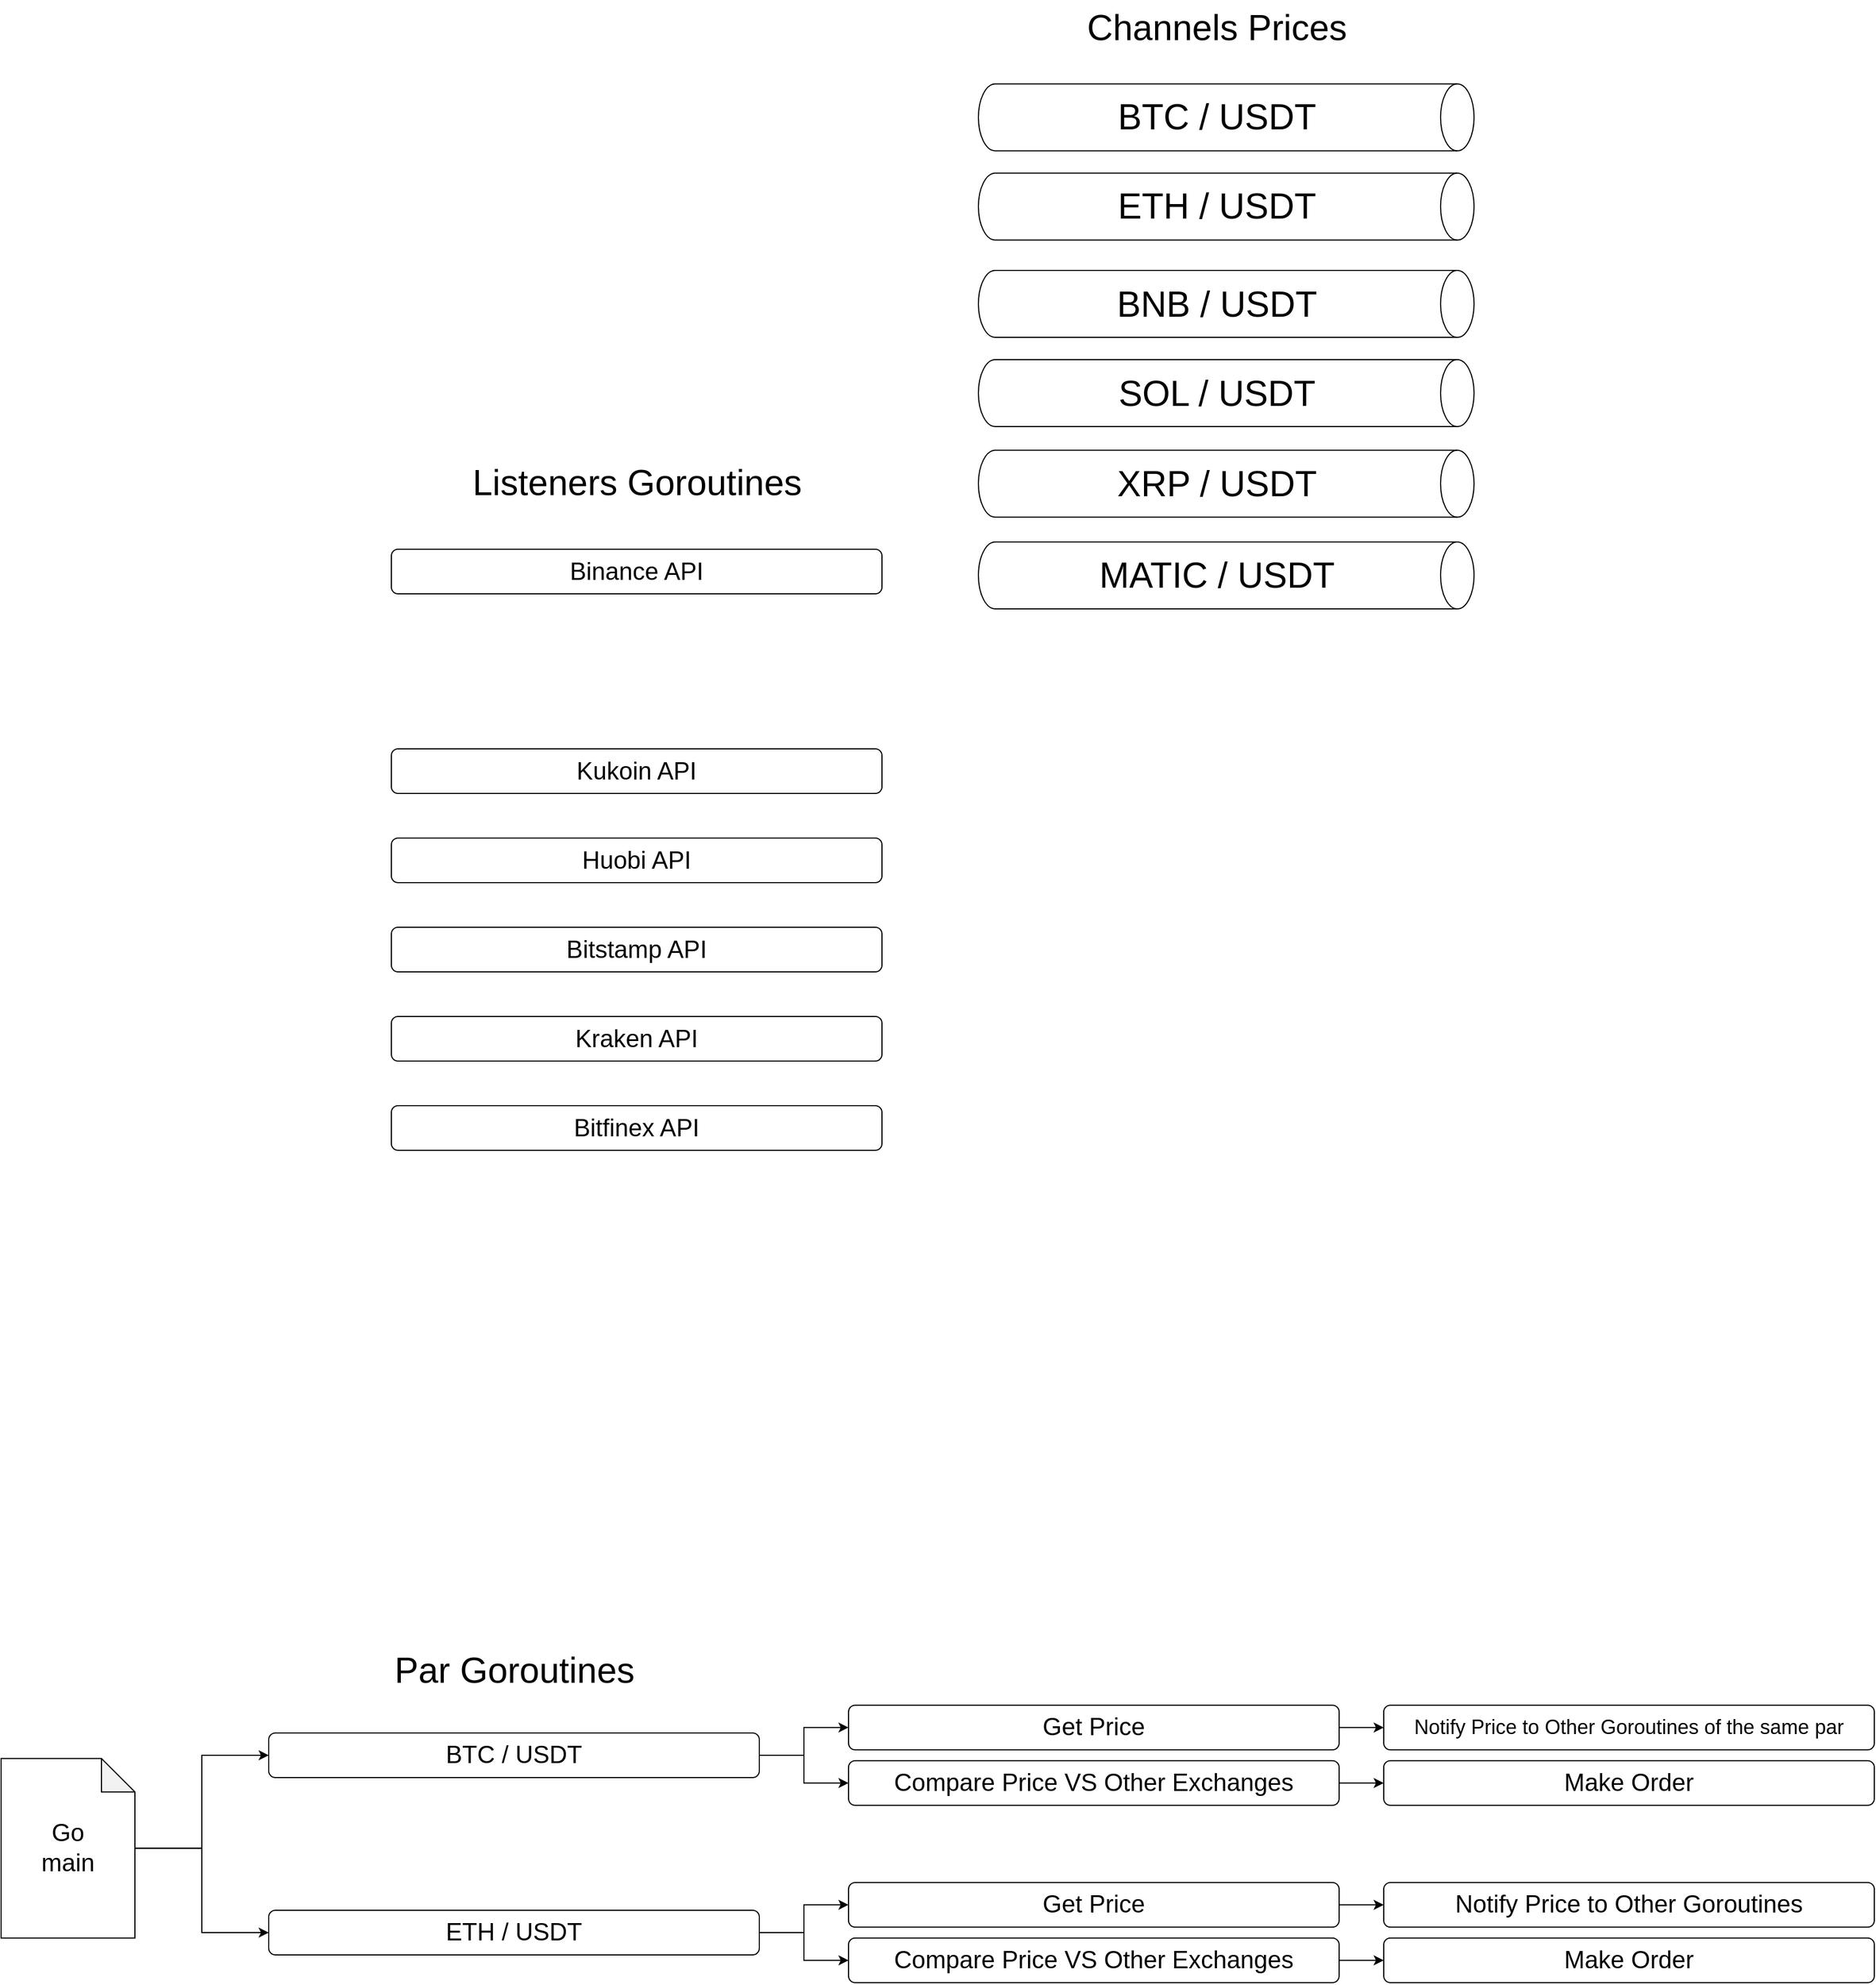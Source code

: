 <mxfile version="20.7.4" type="device"><diagram id="G9IsEOPC-KeCfkp9JTdM" name="Page-1"><mxGraphModel dx="2363" dy="4667" grid="1" gridSize="10" guides="1" tooltips="1" connect="1" arrows="1" fold="1" page="1" pageScale="1" pageWidth="4681" pageHeight="3300" math="0" shadow="0"><root><mxCell id="0"/><mxCell id="1" parent="0"/><mxCell id="Vu181G__J3Nnr4vT9cbp-63" style="edgeStyle=orthogonalEdgeStyle;rounded=0;orthogonalLoop=1;jettySize=auto;html=1;entryX=0;entryY=0.5;entryDx=0;entryDy=0;fontSize=18;" edge="1" parent="1" source="Vu181G__J3Nnr4vT9cbp-1" target="Vu181G__J3Nnr4vT9cbp-48"><mxGeometry relative="1" as="geometry"/></mxCell><mxCell id="Vu181G__J3Nnr4vT9cbp-64" style="edgeStyle=orthogonalEdgeStyle;rounded=0;orthogonalLoop=1;jettySize=auto;html=1;fontSize=18;" edge="1" parent="1" source="Vu181G__J3Nnr4vT9cbp-1" target="Vu181G__J3Nnr4vT9cbp-49"><mxGeometry relative="1" as="geometry"/></mxCell><mxCell id="Vu181G__J3Nnr4vT9cbp-1" value="Go&lt;br style=&quot;font-size: 22px;&quot;&gt;main" style="shape=note;whiteSpace=wrap;html=1;backgroundOutline=1;darkOpacity=0.05;fontSize=22;" vertex="1" parent="1"><mxGeometry x="40" y="423.88" width="120" height="161" as="geometry"/></mxCell><mxCell id="Vu181G__J3Nnr4vT9cbp-2" value="Binance API" style="rounded=1;whiteSpace=wrap;html=1;fontSize=22;" vertex="1" parent="1"><mxGeometry x="390" y="-660.5" width="440" height="40" as="geometry"/></mxCell><mxCell id="Vu181G__J3Nnr4vT9cbp-3" value="Listeners Goroutines" style="text;html=1;align=center;verticalAlign=middle;resizable=0;points=[];autosize=1;strokeColor=none;fillColor=none;fontSize=32;" vertex="1" parent="1"><mxGeometry x="450" y="-745.5" width="320" height="50" as="geometry"/></mxCell><mxCell id="Vu181G__J3Nnr4vT9cbp-4" value="Kukoin API" style="rounded=1;whiteSpace=wrap;html=1;fontSize=22;" vertex="1" parent="1"><mxGeometry x="390" y="-481.5" width="440" height="40" as="geometry"/></mxCell><mxCell id="Vu181G__J3Nnr4vT9cbp-5" value="Huobi API" style="rounded=1;whiteSpace=wrap;html=1;fontSize=22;" vertex="1" parent="1"><mxGeometry x="390" y="-401.5" width="440" height="40" as="geometry"/></mxCell><mxCell id="Vu181G__J3Nnr4vT9cbp-6" value="Bitstamp API" style="rounded=1;whiteSpace=wrap;html=1;fontSize=22;" vertex="1" parent="1"><mxGeometry x="390" y="-321.5" width="440" height="40" as="geometry"/></mxCell><mxCell id="Vu181G__J3Nnr4vT9cbp-7" value="Kraken API" style="rounded=1;whiteSpace=wrap;html=1;fontSize=22;" vertex="1" parent="1"><mxGeometry x="390" y="-241.5" width="440" height="40" as="geometry"/></mxCell><mxCell id="Vu181G__J3Nnr4vT9cbp-8" value="Bitfinex API" style="rounded=1;whiteSpace=wrap;html=1;fontSize=22;" vertex="1" parent="1"><mxGeometry x="390" y="-161.5" width="440" height="40" as="geometry"/></mxCell><mxCell id="Vu181G__J3Nnr4vT9cbp-15" value="Channels Prices" style="text;html=1;align=center;verticalAlign=middle;resizable=0;points=[];autosize=1;strokeColor=none;fillColor=none;fontSize=32;" vertex="1" parent="1"><mxGeometry x="1000" y="-1152.75" width="260" height="50" as="geometry"/></mxCell><mxCell id="Vu181G__J3Nnr4vT9cbp-16" value="" style="shape=cylinder3;whiteSpace=wrap;html=1;boundedLbl=1;backgroundOutline=1;size=15;fontSize=32;rotation=90;" vertex="1" parent="1"><mxGeometry x="1108.75" y="-1270" width="60" height="444.5" as="geometry"/></mxCell><mxCell id="Vu181G__J3Nnr4vT9cbp-17" value="" style="shape=cylinder3;whiteSpace=wrap;html=1;boundedLbl=1;backgroundOutline=1;size=15;fontSize=32;rotation=90;" vertex="1" parent="1"><mxGeometry x="1108.75" y="-1190" width="60" height="444.5" as="geometry"/></mxCell><mxCell id="Vu181G__J3Nnr4vT9cbp-18" value="" style="shape=cylinder3;whiteSpace=wrap;html=1;boundedLbl=1;backgroundOutline=1;size=15;fontSize=32;rotation=90;" vertex="1" parent="1"><mxGeometry x="1108.75" y="-941.5" width="60" height="444.5" as="geometry"/></mxCell><mxCell id="Vu181G__J3Nnr4vT9cbp-19" value="" style="shape=cylinder3;whiteSpace=wrap;html=1;boundedLbl=1;backgroundOutline=1;size=15;fontSize=32;rotation=90;" vertex="1" parent="1"><mxGeometry x="1108.75" y="-859.25" width="60" height="444.5" as="geometry"/></mxCell><mxCell id="Vu181G__J3Nnr4vT9cbp-20" value="" style="shape=cylinder3;whiteSpace=wrap;html=1;boundedLbl=1;backgroundOutline=1;size=15;fontSize=32;rotation=90;" vertex="1" parent="1"><mxGeometry x="1108.75" y="-1102.75" width="60" height="444.5" as="geometry"/></mxCell><mxCell id="Vu181G__J3Nnr4vT9cbp-21" value="" style="shape=cylinder3;whiteSpace=wrap;html=1;boundedLbl=1;backgroundOutline=1;size=15;fontSize=32;rotation=90;" vertex="1" parent="1"><mxGeometry x="1108.75" y="-1022.75" width="60" height="444.5" as="geometry"/></mxCell><mxCell id="Vu181G__J3Nnr4vT9cbp-22" value="BTC / USDT" style="text;html=1;align=center;verticalAlign=middle;resizable=0;points=[];autosize=1;strokeColor=none;fillColor=none;fontSize=32;" vertex="1" parent="1"><mxGeometry x="1030" y="-1072.75" width="200" height="50" as="geometry"/></mxCell><mxCell id="Vu181G__J3Nnr4vT9cbp-23" value="ETH / USDT" style="text;html=1;align=center;verticalAlign=middle;resizable=0;points=[];autosize=1;strokeColor=none;fillColor=none;fontSize=32;" vertex="1" parent="1"><mxGeometry x="1030" y="-992.75" width="200" height="50" as="geometry"/></mxCell><mxCell id="Vu181G__J3Nnr4vT9cbp-24" value="XRP / USDT" style="text;html=1;align=center;verticalAlign=middle;resizable=0;points=[];autosize=1;strokeColor=none;fillColor=none;fontSize=32;" vertex="1" parent="1"><mxGeometry x="1030" y="-744.25" width="200" height="50" as="geometry"/></mxCell><mxCell id="Vu181G__J3Nnr4vT9cbp-25" value="MATIC / USDT" style="text;html=1;align=center;verticalAlign=middle;resizable=0;points=[];autosize=1;strokeColor=none;fillColor=none;fontSize=32;" vertex="1" parent="1"><mxGeometry x="1015" y="-662" width="230" height="50" as="geometry"/></mxCell><mxCell id="Vu181G__J3Nnr4vT9cbp-26" value="BNB / USDT" style="text;html=1;align=center;verticalAlign=middle;resizable=0;points=[];autosize=1;strokeColor=none;fillColor=none;fontSize=32;" vertex="1" parent="1"><mxGeometry x="1030" y="-905.5" width="200" height="50" as="geometry"/></mxCell><mxCell id="Vu181G__J3Nnr4vT9cbp-27" value="SOL / USDT" style="text;html=1;align=center;verticalAlign=middle;resizable=0;points=[];autosize=1;strokeColor=none;fillColor=none;fontSize=32;" vertex="1" parent="1"><mxGeometry x="1030" y="-825.5" width="200" height="50" as="geometry"/></mxCell><mxCell id="Vu181G__J3Nnr4vT9cbp-42" style="edgeStyle=orthogonalEdgeStyle;rounded=0;orthogonalLoop=1;jettySize=auto;html=1;fontSize=32;" edge="1" parent="1" source="Vu181G__J3Nnr4vT9cbp-43" target="Vu181G__J3Nnr4vT9cbp-47"><mxGeometry relative="1" as="geometry"/></mxCell><mxCell id="Vu181G__J3Nnr4vT9cbp-43" value="Get Price" style="rounded=1;whiteSpace=wrap;html=1;fontSize=22;" vertex="1" parent="1"><mxGeometry x="800" y="376.12" width="440" height="40" as="geometry"/></mxCell><mxCell id="Vu181G__J3Nnr4vT9cbp-44" style="edgeStyle=orthogonalEdgeStyle;rounded=0;orthogonalLoop=1;jettySize=auto;html=1;fontSize=32;" edge="1" parent="1" source="Vu181G__J3Nnr4vT9cbp-45" target="Vu181G__J3Nnr4vT9cbp-46"><mxGeometry relative="1" as="geometry"/></mxCell><mxCell id="Vu181G__J3Nnr4vT9cbp-45" value="Compare Price VS Other Exchanges" style="rounded=1;whiteSpace=wrap;html=1;fontSize=22;" vertex="1" parent="1"><mxGeometry x="800" y="425.87" width="440" height="40" as="geometry"/></mxCell><mxCell id="Vu181G__J3Nnr4vT9cbp-46" value="Make Order" style="rounded=1;whiteSpace=wrap;html=1;fontSize=22;" vertex="1" parent="1"><mxGeometry x="1280" y="425.87" width="440" height="40" as="geometry"/></mxCell><mxCell id="Vu181G__J3Nnr4vT9cbp-47" value="Notify Price to Other Goroutines of the same par" style="rounded=1;whiteSpace=wrap;html=1;fontSize=18;" vertex="1" parent="1"><mxGeometry x="1280" y="376.12" width="440" height="40" as="geometry"/></mxCell><mxCell id="Vu181G__J3Nnr4vT9cbp-50" style="edgeStyle=orthogonalEdgeStyle;rounded=0;orthogonalLoop=1;jettySize=auto;html=1;fontSize=32;" edge="1" parent="1" source="Vu181G__J3Nnr4vT9cbp-48" target="Vu181G__J3Nnr4vT9cbp-43"><mxGeometry relative="1" as="geometry"/></mxCell><mxCell id="Vu181G__J3Nnr4vT9cbp-51" style="edgeStyle=orthogonalEdgeStyle;rounded=0;orthogonalLoop=1;jettySize=auto;html=1;fontSize=32;" edge="1" parent="1" source="Vu181G__J3Nnr4vT9cbp-48" target="Vu181G__J3Nnr4vT9cbp-45"><mxGeometry relative="1" as="geometry"/></mxCell><mxCell id="Vu181G__J3Nnr4vT9cbp-48" value="BTC / USDT" style="rounded=1;whiteSpace=wrap;html=1;fontSize=22;" vertex="1" parent="1"><mxGeometry x="280" y="401" width="440" height="40" as="geometry"/></mxCell><mxCell id="Vu181G__J3Nnr4vT9cbp-61" style="edgeStyle=orthogonalEdgeStyle;rounded=0;orthogonalLoop=1;jettySize=auto;html=1;fontSize=32;" edge="1" parent="1" source="Vu181G__J3Nnr4vT9cbp-49" target="Vu181G__J3Nnr4vT9cbp-56"><mxGeometry relative="1" as="geometry"/></mxCell><mxCell id="Vu181G__J3Nnr4vT9cbp-62" style="edgeStyle=orthogonalEdgeStyle;rounded=0;orthogonalLoop=1;jettySize=auto;html=1;fontSize=32;" edge="1" parent="1" source="Vu181G__J3Nnr4vT9cbp-49" target="Vu181G__J3Nnr4vT9cbp-58"><mxGeometry relative="1" as="geometry"/></mxCell><mxCell id="Vu181G__J3Nnr4vT9cbp-49" value="ETH / USDT" style="rounded=1;whiteSpace=wrap;html=1;fontSize=22;" vertex="1" parent="1"><mxGeometry x="280" y="560" width="440" height="40" as="geometry"/></mxCell><mxCell id="Vu181G__J3Nnr4vT9cbp-54" value="Par Goroutines" style="text;html=1;align=center;verticalAlign=middle;resizable=0;points=[];autosize=1;strokeColor=none;fillColor=none;fontSize=32;" vertex="1" parent="1"><mxGeometry x="380" y="320" width="240" height="50" as="geometry"/></mxCell><mxCell id="Vu181G__J3Nnr4vT9cbp-55" style="edgeStyle=orthogonalEdgeStyle;rounded=0;orthogonalLoop=1;jettySize=auto;html=1;fontSize=32;" edge="1" parent="1" source="Vu181G__J3Nnr4vT9cbp-56" target="Vu181G__J3Nnr4vT9cbp-60"><mxGeometry relative="1" as="geometry"/></mxCell><mxCell id="Vu181G__J3Nnr4vT9cbp-56" value="Get Price" style="rounded=1;whiteSpace=wrap;html=1;fontSize=22;" vertex="1" parent="1"><mxGeometry x="800" y="535.13" width="440" height="40" as="geometry"/></mxCell><mxCell id="Vu181G__J3Nnr4vT9cbp-57" style="edgeStyle=orthogonalEdgeStyle;rounded=0;orthogonalLoop=1;jettySize=auto;html=1;fontSize=32;" edge="1" parent="1" source="Vu181G__J3Nnr4vT9cbp-58" target="Vu181G__J3Nnr4vT9cbp-59"><mxGeometry relative="1" as="geometry"/></mxCell><mxCell id="Vu181G__J3Nnr4vT9cbp-58" value="Compare Price VS Other Exchanges" style="rounded=1;whiteSpace=wrap;html=1;fontSize=22;" vertex="1" parent="1"><mxGeometry x="800" y="584.88" width="440" height="40" as="geometry"/></mxCell><mxCell id="Vu181G__J3Nnr4vT9cbp-59" value="Make Order" style="rounded=1;whiteSpace=wrap;html=1;fontSize=22;" vertex="1" parent="1"><mxGeometry x="1280" y="584.88" width="440" height="40" as="geometry"/></mxCell><mxCell id="Vu181G__J3Nnr4vT9cbp-60" value="Notify Price to Other Goroutines" style="rounded=1;whiteSpace=wrap;html=1;fontSize=22;" vertex="1" parent="1"><mxGeometry x="1280" y="535.13" width="440" height="40" as="geometry"/></mxCell></root></mxGraphModel></diagram></mxfile>